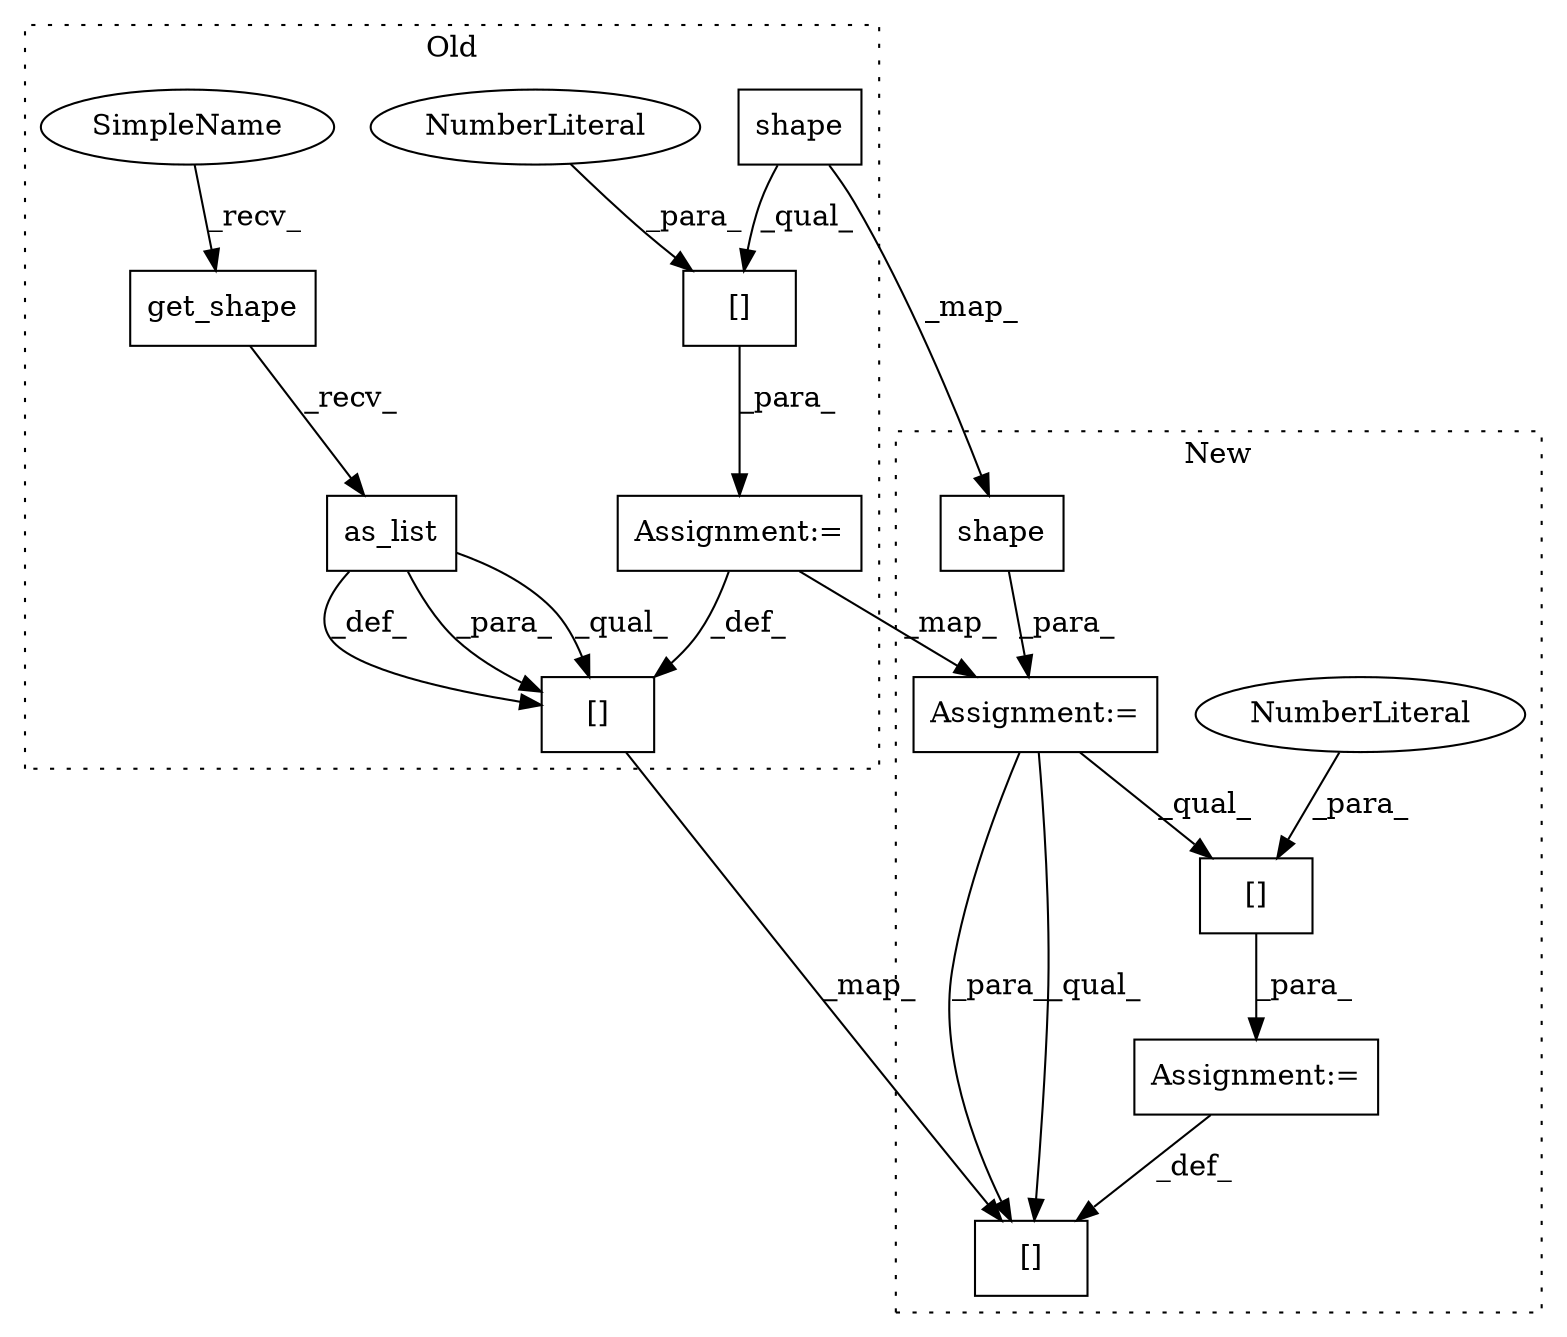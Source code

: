 digraph G {
subgraph cluster0 {
1 [label="get_shape" a="32" s="1805" l="11" shape="box"];
4 [label="shape" a="32" s="1904,1916" l="6,1" shape="box"];
7 [label="[]" a="2" s="2021,2039" l="13,1" shape="box"];
8 [label="as_list" a="32" s="1817" l="9" shape="box"];
9 [label="[]" a="2" s="1883,1919" l="35,1" shape="box"];
10 [label="NumberLiteral" a="34" s="1918" l="1" shape="ellipse"];
13 [label="Assignment:=" a="7" s="1882" l="1" shape="box"];
14 [label="SimpleName" a="42" s="1798" l="6" shape="ellipse"];
label = "Old";
style="dotted";
}
subgraph cluster1 {
2 [label="[]" a="2" s="1944,1958" l="13,1" shape="box"];
3 [label="NumberLiteral" a="34" s="1957" l="1" shape="ellipse"];
5 [label="shape" a="32" s="1658,1670" l="6,1" shape="box"];
6 [label="[]" a="2" s="2060,2078" l="13,1" shape="box"];
11 [label="Assignment:=" a="7" s="1943" l="1" shape="box"];
12 [label="Assignment:=" a="7" s="1636" l="1" shape="box"];
label = "New";
style="dotted";
}
1 -> 8 [label="_recv_"];
2 -> 11 [label="_para_"];
3 -> 2 [label="_para_"];
4 -> 9 [label="_qual_"];
4 -> 5 [label="_map_"];
5 -> 12 [label="_para_"];
7 -> 6 [label="_map_"];
8 -> 7 [label="_def_"];
8 -> 7 [label="_para_"];
8 -> 7 [label="_qual_"];
9 -> 13 [label="_para_"];
10 -> 9 [label="_para_"];
11 -> 6 [label="_def_"];
12 -> 6 [label="_para_"];
12 -> 2 [label="_qual_"];
12 -> 6 [label="_qual_"];
13 -> 7 [label="_def_"];
13 -> 12 [label="_map_"];
14 -> 1 [label="_recv_"];
}